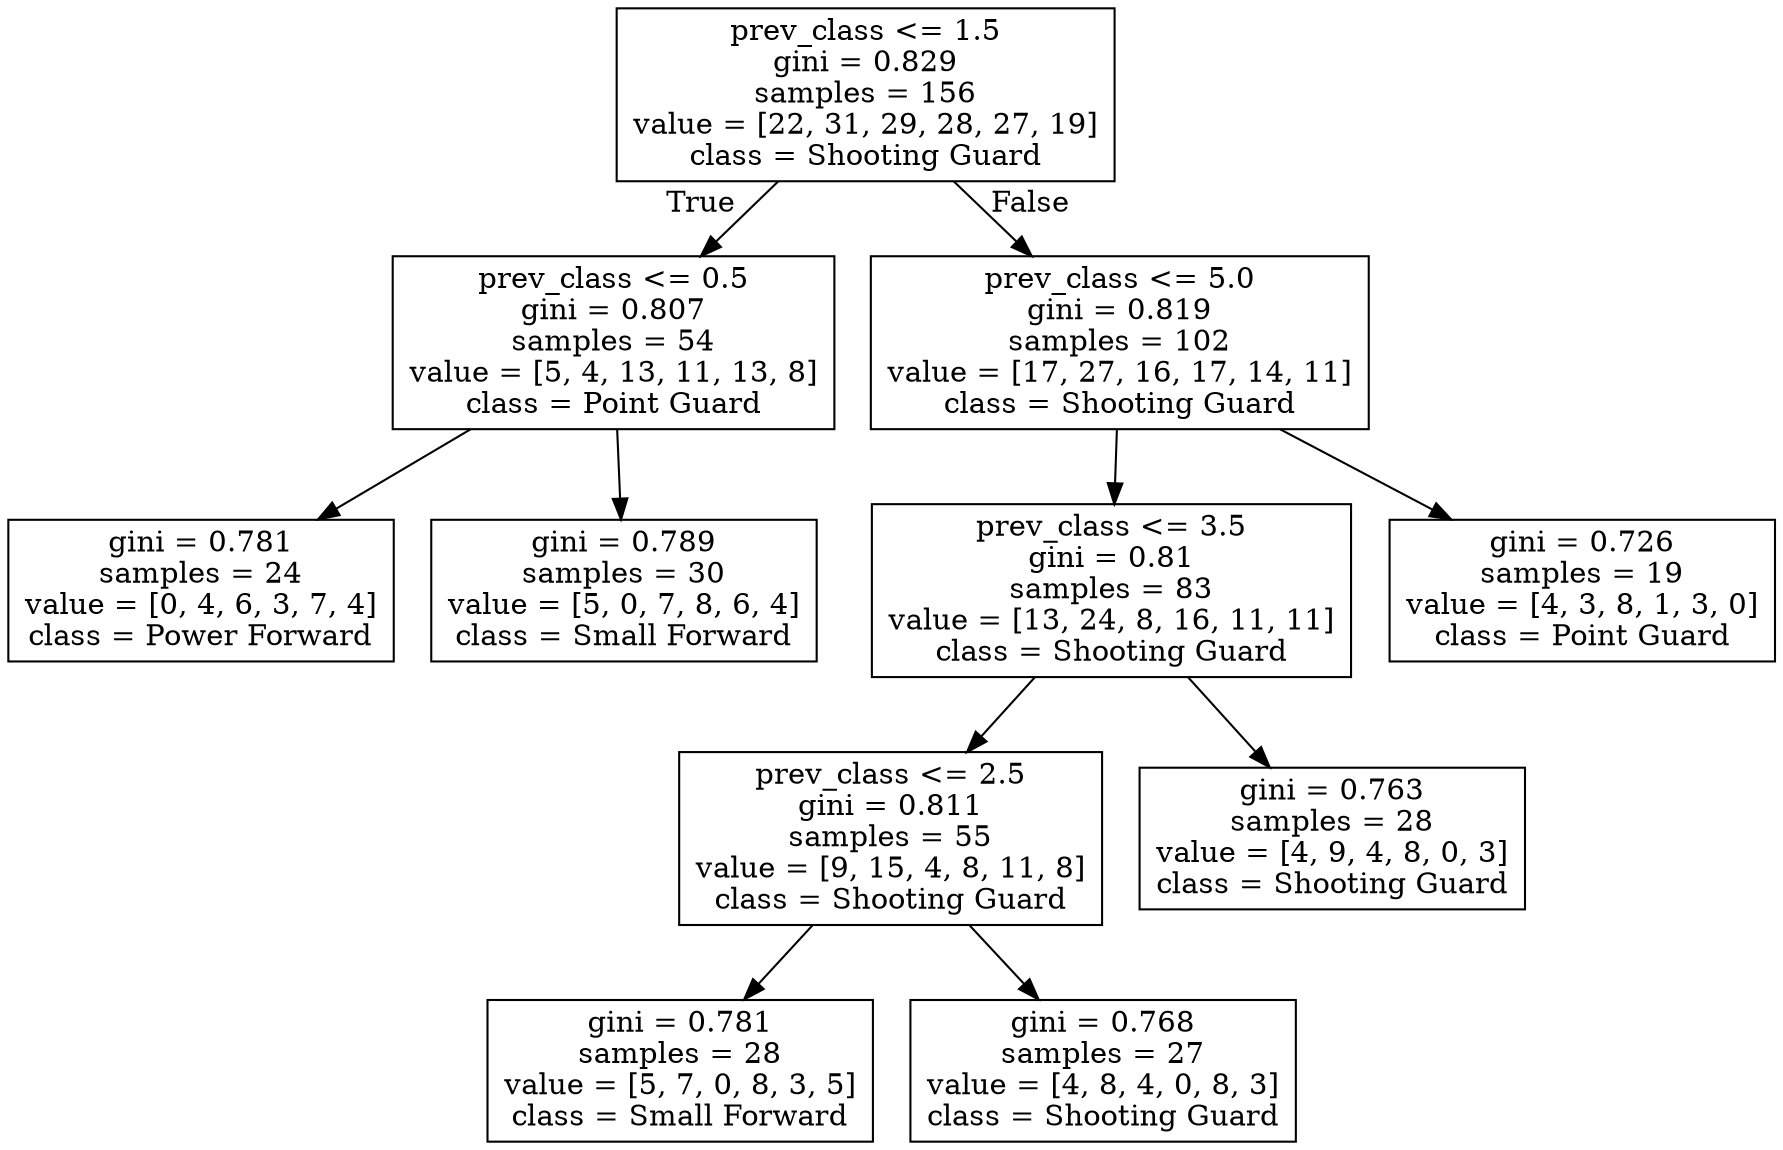 digraph Tree {
node [shape=box] ;
0 [label="prev_class <= 1.5\ngini = 0.829\nsamples = 156\nvalue = [22, 31, 29, 28, 27, 19]\nclass = Shooting Guard"] ;
1 [label="prev_class <= 0.5\ngini = 0.807\nsamples = 54\nvalue = [5, 4, 13, 11, 13, 8]\nclass = Point Guard"] ;
0 -> 1 [labeldistance=2.5, labelangle=45, headlabel="True"] ;
2 [label="gini = 0.781\nsamples = 24\nvalue = [0, 4, 6, 3, 7, 4]\nclass = Power Forward"] ;
1 -> 2 ;
3 [label="gini = 0.789\nsamples = 30\nvalue = [5, 0, 7, 8, 6, 4]\nclass = Small Forward"] ;
1 -> 3 ;
4 [label="prev_class <= 5.0\ngini = 0.819\nsamples = 102\nvalue = [17, 27, 16, 17, 14, 11]\nclass = Shooting Guard"] ;
0 -> 4 [labeldistance=2.5, labelangle=-45, headlabel="False"] ;
5 [label="prev_class <= 3.5\ngini = 0.81\nsamples = 83\nvalue = [13, 24, 8, 16, 11, 11]\nclass = Shooting Guard"] ;
4 -> 5 ;
6 [label="prev_class <= 2.5\ngini = 0.811\nsamples = 55\nvalue = [9, 15, 4, 8, 11, 8]\nclass = Shooting Guard"] ;
5 -> 6 ;
7 [label="gini = 0.781\nsamples = 28\nvalue = [5, 7, 0, 8, 3, 5]\nclass = Small Forward"] ;
6 -> 7 ;
8 [label="gini = 0.768\nsamples = 27\nvalue = [4, 8, 4, 0, 8, 3]\nclass = Shooting Guard"] ;
6 -> 8 ;
9 [label="gini = 0.763\nsamples = 28\nvalue = [4, 9, 4, 8, 0, 3]\nclass = Shooting Guard"] ;
5 -> 9 ;
10 [label="gini = 0.726\nsamples = 19\nvalue = [4, 3, 8, 1, 3, 0]\nclass = Point Guard"] ;
4 -> 10 ;
}